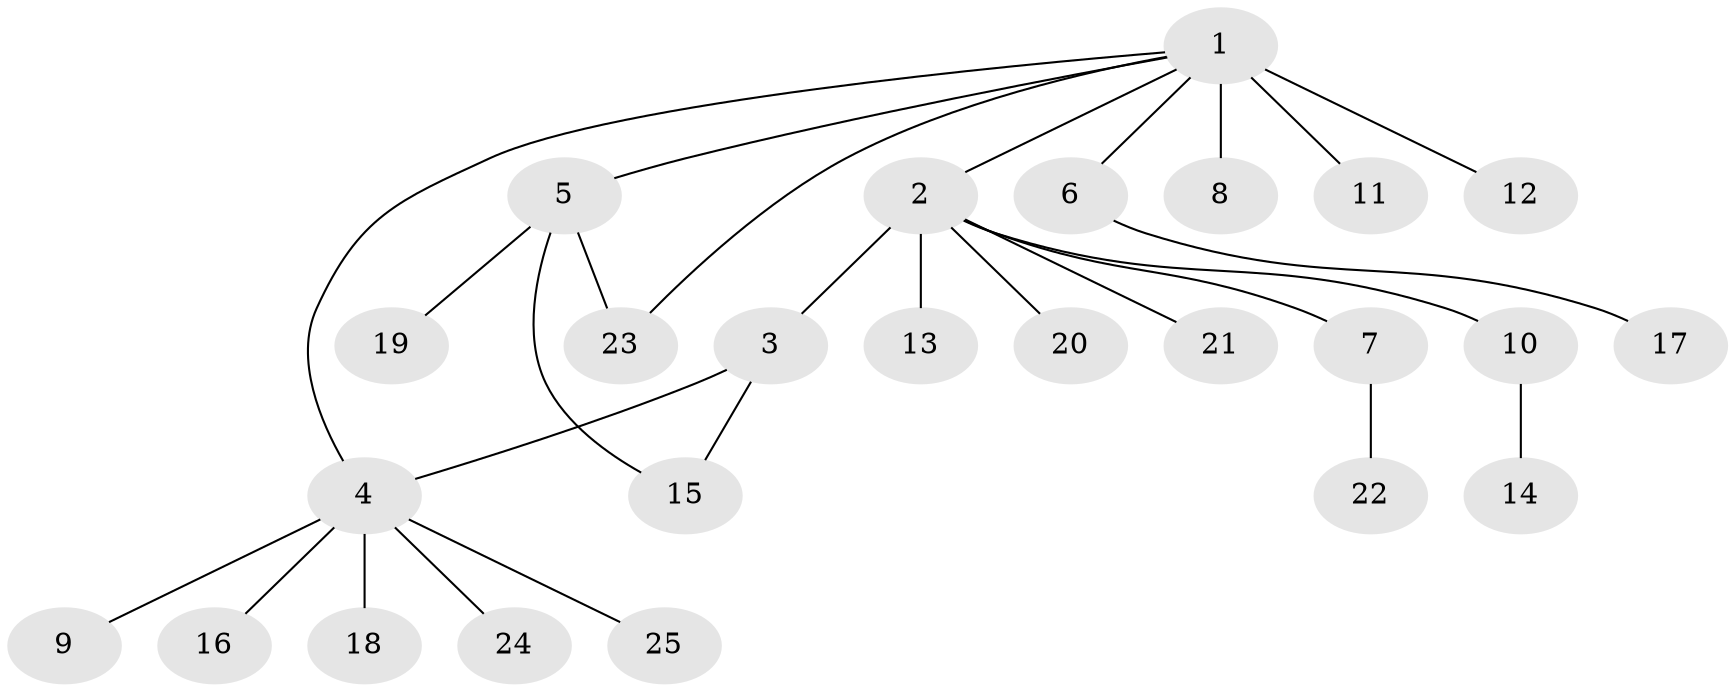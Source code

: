 // original degree distribution, {14: 0.02, 11: 0.02, 2: 0.14, 8: 0.02, 5: 0.02, 4: 0.06, 3: 0.06, 1: 0.66}
// Generated by graph-tools (version 1.1) at 2025/50/03/04/25 22:50:19]
// undirected, 25 vertices, 27 edges
graph export_dot {
  node [color=gray90,style=filled];
  1;
  2;
  3;
  4;
  5;
  6;
  7;
  8;
  9;
  10;
  11;
  12;
  13;
  14;
  15;
  16;
  17;
  18;
  19;
  20;
  21;
  22;
  23;
  24;
  25;
  1 -- 2 [weight=1.0];
  1 -- 4 [weight=1.0];
  1 -- 5 [weight=1.0];
  1 -- 6 [weight=1.0];
  1 -- 8 [weight=6.0];
  1 -- 11 [weight=1.0];
  1 -- 12 [weight=1.0];
  1 -- 23 [weight=1.0];
  2 -- 3 [weight=2.0];
  2 -- 7 [weight=1.0];
  2 -- 10 [weight=1.0];
  2 -- 13 [weight=3.0];
  2 -- 20 [weight=1.0];
  2 -- 21 [weight=1.0];
  3 -- 4 [weight=1.0];
  3 -- 15 [weight=1.0];
  4 -- 9 [weight=1.0];
  4 -- 16 [weight=1.0];
  4 -- 18 [weight=1.0];
  4 -- 24 [weight=1.0];
  4 -- 25 [weight=1.0];
  5 -- 15 [weight=1.0];
  5 -- 19 [weight=1.0];
  5 -- 23 [weight=1.0];
  6 -- 17 [weight=2.0];
  7 -- 22 [weight=1.0];
  10 -- 14 [weight=2.0];
}
